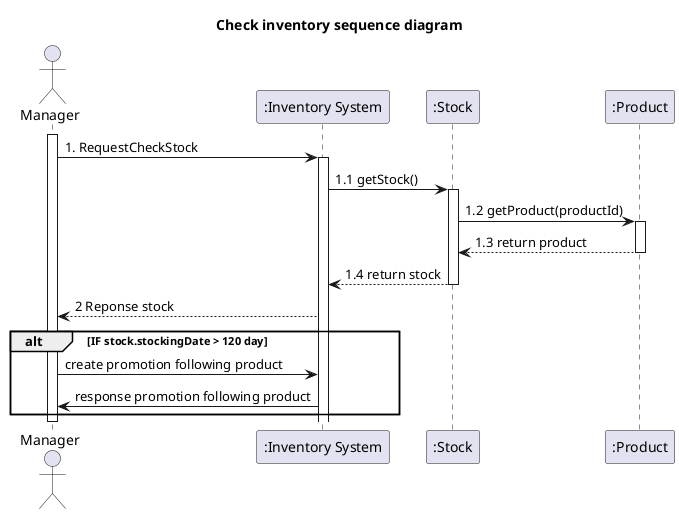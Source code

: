@startuml
'example
title Check inventory sequence diagram

actor Manager as actorManager
participant ":Inventory System" as InventorySystem
participant ":Stock" as classStock
participant ":Product" as classProduct
'participant "Category" as classCategory

activate actorManager
actorManager -> InventorySystem: 1. RequestCheckStock
activate InventorySystem
'-------------- START Check stock ---------------
InventorySystem -> classStock: 1.1 getStock()
activate classStock

classStock -> classProduct: 1.2 getProduct(productId)
activate classProduct

classProduct --> classStock: 1.3 return product
deactivate classProduct

classStock --> InventorySystem: 1.4 return stock
deactivate classStock

InventorySystem  --> actorManager: 2 Reponse stock

alt IF stock.stockingDate > 120 day
actorManager -> InventorySystem : create promotion following product
InventorySystem -> actorManager : response promotion following product
end

deactivate actorManager



@enduml